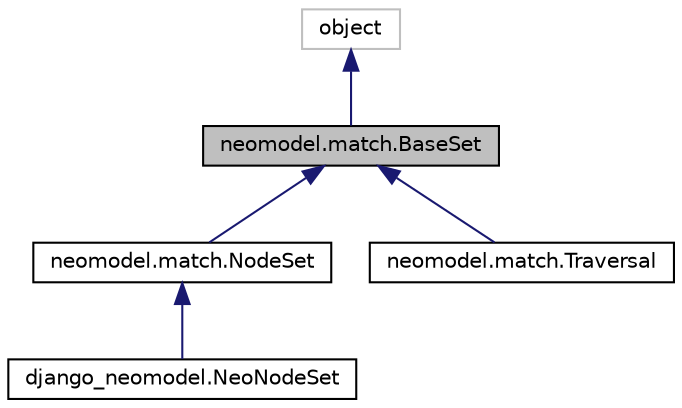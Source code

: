 digraph "neomodel.match.BaseSet"
{
 // LATEX_PDF_SIZE
  edge [fontname="Helvetica",fontsize="10",labelfontname="Helvetica",labelfontsize="10"];
  node [fontname="Helvetica",fontsize="10",shape=record];
  Node1 [label="neomodel.match.BaseSet",height=0.2,width=0.4,color="black", fillcolor="grey75", style="filled", fontcolor="black",tooltip=" "];
  Node2 -> Node1 [dir="back",color="midnightblue",fontsize="10",style="solid",fontname="Helvetica"];
  Node2 [label="object",height=0.2,width=0.4,color="grey75", fillcolor="white", style="filled",tooltip=" "];
  Node1 -> Node3 [dir="back",color="midnightblue",fontsize="10",style="solid",fontname="Helvetica"];
  Node3 [label="neomodel.match.NodeSet",height=0.2,width=0.4,color="black", fillcolor="white", style="filled",URL="$classneomodel_1_1match_1_1_node_set.html",tooltip=" "];
  Node3 -> Node4 [dir="back",color="midnightblue",fontsize="10",style="solid",fontname="Helvetica"];
  Node4 [label="django_neomodel.NeoNodeSet",height=0.2,width=0.4,color="black", fillcolor="white", style="filled",URL="$classdjango__neomodel_1_1_neo_node_set.html",tooltip=" "];
  Node1 -> Node5 [dir="back",color="midnightblue",fontsize="10",style="solid",fontname="Helvetica"];
  Node5 [label="neomodel.match.Traversal",height=0.2,width=0.4,color="black", fillcolor="white", style="filled",URL="$classneomodel_1_1match_1_1_traversal.html",tooltip=" "];
}
